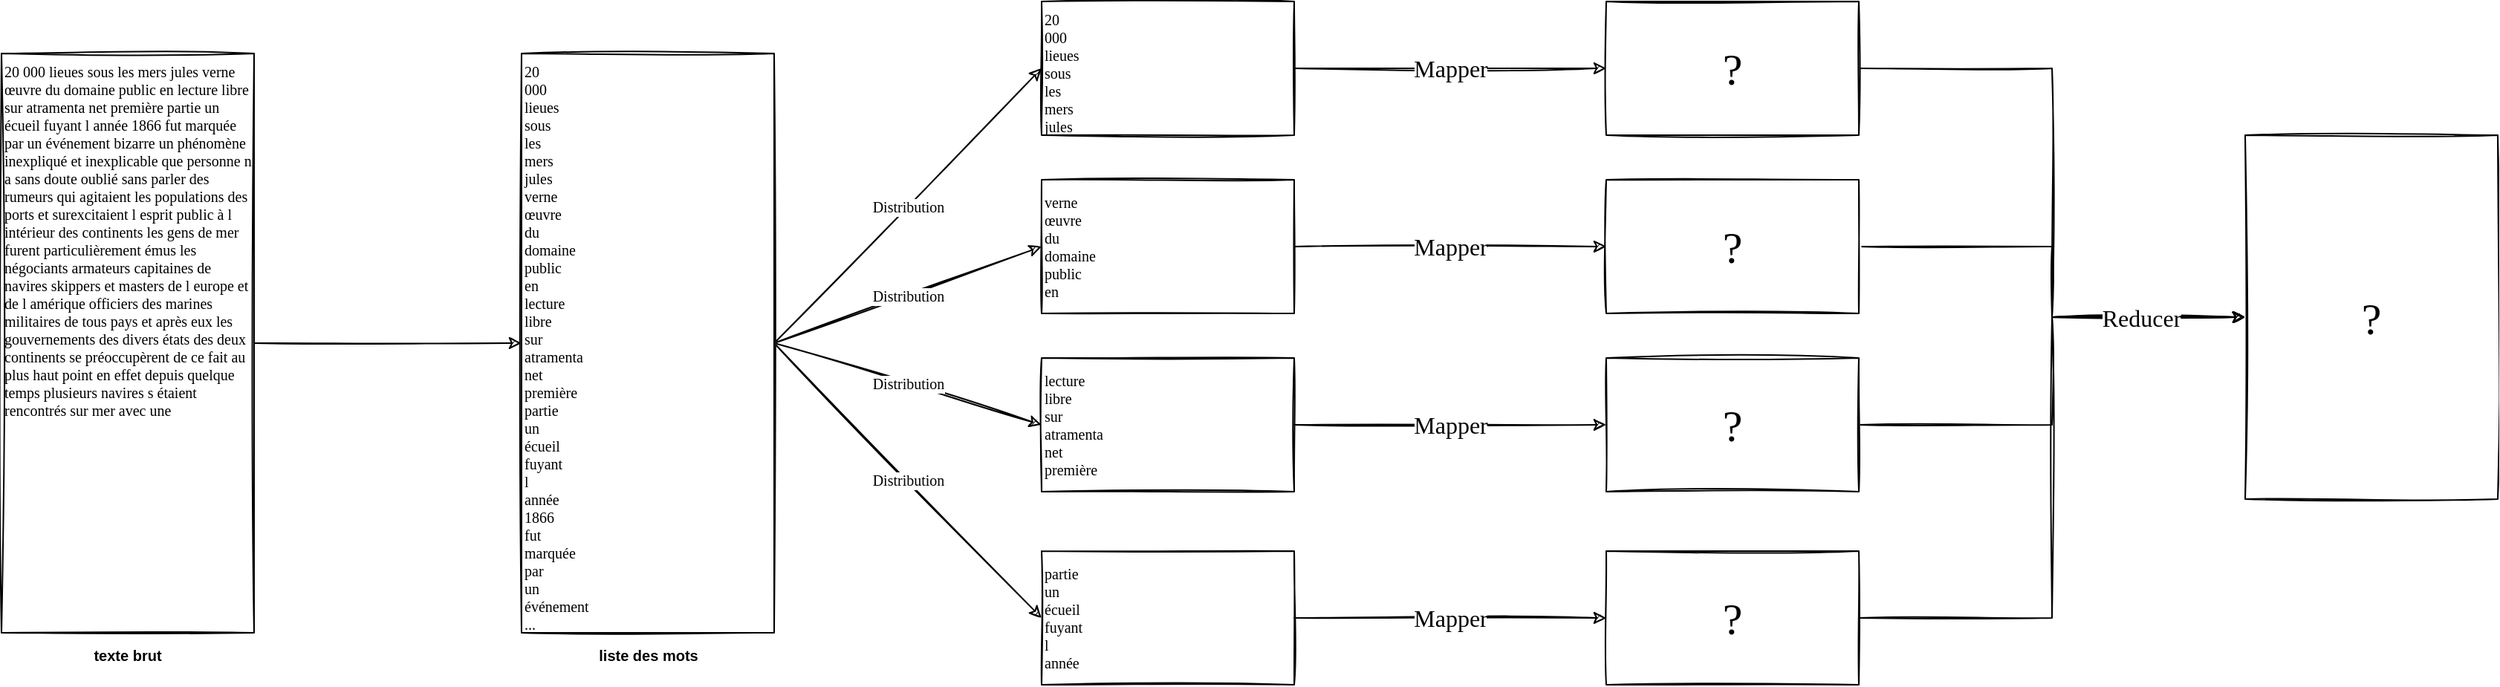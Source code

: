 <mxfile version="15.7.4" type="device" pages="4"><diagram id="IrW7UwaAxeBQvwqItPSf" name="Todo"><mxGraphModel dx="1038" dy="1725" grid="1" gridSize="10" guides="1" tooltips="1" connect="1" arrows="1" fold="1" page="1" pageScale="1" pageWidth="827" pageHeight="1169" math="0" shadow="0"><root><mxCell id="0"/><mxCell id="1" parent="0"/><mxCell id="BeBFdaJaExjkDD513K_b-2" value="20 000 lieues sous les mers jules verne œuvre du domaine public en lecture libre sur atramenta net première partie un écueil fuyant l année 1866 fut marquée par un événement bizarre un phénomène inexpliqué et inexplicable que personne n a sans doute oublié sans parler des rumeurs qui agitaient les populations des ports et surexcitaient l esprit public à l intérieur des continents les gens de mer furent particulièrement émus les négociants armateurs capitaines de navires skippers et masters de l europe et de l amérique officiers des marines militaires de tous pays et après eux les gouvernements des divers états des deux continents se préoccupèrent de ce fait au plus haut point en effet depuis quelque temps plusieurs navires s étaient rencontrés sur mer avec une&amp;nbsp;" style="rounded=0;whiteSpace=wrap;html=1;fontSize=10;align=left;verticalAlign=top;fontFamily=Lucida Console;sketch=1;" parent="1" vertex="1"><mxGeometry x="40" y="-180" width="170" height="390" as="geometry"/></mxCell><mxCell id="BeBFdaJaExjkDD513K_b-3" value="&lt;b&gt;texte brut&lt;/b&gt;" style="text;html=1;strokeColor=none;fillColor=none;align=center;verticalAlign=middle;whiteSpace=wrap;rounded=0;fontSize=10;" parent="1" vertex="1"><mxGeometry x="95" y="210" width="60" height="30" as="geometry"/></mxCell><mxCell id="BeBFdaJaExjkDD513K_b-9" value="Distribution" style="rounded=0;orthogonalLoop=1;jettySize=auto;html=1;exitX=1;exitY=0.5;exitDx=0;exitDy=0;entryX=0;entryY=0.5;entryDx=0;entryDy=0;fontFamily=Lucida Console;fontSize=10;sketch=1;" parent="1" source="BeBFdaJaExjkDD513K_b-4" target="BeBFdaJaExjkDD513K_b-7" edge="1"><mxGeometry relative="1" as="geometry"/></mxCell><mxCell id="BeBFdaJaExjkDD513K_b-14" value="Distribution" style="edgeStyle=none;rounded=0;sketch=1;orthogonalLoop=1;jettySize=auto;html=1;exitX=1;exitY=0.5;exitDx=0;exitDy=0;entryX=0;entryY=0.5;entryDx=0;entryDy=0;fontFamily=Lucida Console;fontSize=10;" parent="1" source="BeBFdaJaExjkDD513K_b-4" target="BeBFdaJaExjkDD513K_b-11" edge="1"><mxGeometry relative="1" as="geometry"/></mxCell><mxCell id="BeBFdaJaExjkDD513K_b-15" value="Distribution" style="edgeStyle=none;rounded=0;sketch=1;orthogonalLoop=1;jettySize=auto;html=1;exitX=1;exitY=0.5;exitDx=0;exitDy=0;entryX=0;entryY=0.5;entryDx=0;entryDy=0;fontFamily=Lucida Console;fontSize=10;" parent="1" source="BeBFdaJaExjkDD513K_b-4" target="BeBFdaJaExjkDD513K_b-12" edge="1"><mxGeometry relative="1" as="geometry"/></mxCell><mxCell id="BeBFdaJaExjkDD513K_b-16" value="Distribution" style="edgeStyle=none;rounded=0;sketch=1;orthogonalLoop=1;jettySize=auto;html=1;exitX=1;exitY=0.5;exitDx=0;exitDy=0;entryX=0;entryY=0.5;entryDx=0;entryDy=0;fontFamily=Lucida Console;fontSize=10;" parent="1" source="BeBFdaJaExjkDD513K_b-4" target="BeBFdaJaExjkDD513K_b-13" edge="1"><mxGeometry relative="1" as="geometry"/></mxCell><mxCell id="BeBFdaJaExjkDD513K_b-4" value="&lt;div&gt;20&lt;/div&gt;&lt;div&gt;000&lt;/div&gt;&lt;div&gt;lieues&lt;/div&gt;&lt;div&gt;sous&lt;/div&gt;&lt;div&gt;les&lt;/div&gt;&lt;div&gt;mers&lt;/div&gt;&lt;div&gt;jules&lt;/div&gt;&lt;div&gt;verne&lt;/div&gt;&lt;div&gt;œuvre&lt;/div&gt;&lt;div&gt;du&lt;/div&gt;&lt;div&gt;domaine&lt;/div&gt;&lt;div&gt;public&lt;/div&gt;&lt;div&gt;en&lt;/div&gt;&lt;div&gt;lecture&lt;/div&gt;&lt;div&gt;libre&lt;/div&gt;&lt;div&gt;sur&lt;/div&gt;&lt;div&gt;atramenta&lt;/div&gt;&lt;div&gt;net&lt;/div&gt;&lt;div&gt;première&lt;/div&gt;&lt;div&gt;partie&lt;/div&gt;&lt;div&gt;un&lt;/div&gt;&lt;div&gt;écueil&lt;/div&gt;&lt;div&gt;fuyant&lt;/div&gt;&lt;div&gt;l&lt;/div&gt;&lt;div&gt;année&lt;/div&gt;&lt;div&gt;1866&lt;/div&gt;&lt;div&gt;fut&lt;/div&gt;&lt;div&gt;marquée&lt;/div&gt;&lt;div&gt;par&lt;/div&gt;&lt;div&gt;un&lt;/div&gt;&lt;div&gt;événement&lt;/div&gt;&lt;div&gt;...&lt;/div&gt;" style="rounded=0;whiteSpace=wrap;html=1;fontSize=10;align=left;verticalAlign=top;fontFamily=Lucida Console;sketch=1;" parent="1" vertex="1"><mxGeometry x="390" y="-180" width="170" height="390" as="geometry"/></mxCell><mxCell id="BeBFdaJaExjkDD513K_b-5" value="&lt;b&gt;liste des mots&lt;/b&gt;" style="text;html=1;strokeColor=none;fillColor=none;align=center;verticalAlign=middle;whiteSpace=wrap;rounded=0;fontSize=10;" parent="1" vertex="1"><mxGeometry x="422.5" y="210" width="105" height="30" as="geometry"/></mxCell><mxCell id="BeBFdaJaExjkDD513K_b-6" value="" style="endArrow=classic;html=1;rounded=0;fontFamily=Lucida Console;fontSize=10;exitX=1;exitY=0.5;exitDx=0;exitDy=0;entryX=0;entryY=0.5;entryDx=0;entryDy=0;sketch=1;" parent="1" source="BeBFdaJaExjkDD513K_b-2" target="BeBFdaJaExjkDD513K_b-4" edge="1"><mxGeometry width="50" height="50" relative="1" as="geometry"><mxPoint x="230" y="50" as="sourcePoint"/><mxPoint x="280" as="targetPoint"/></mxGeometry></mxCell><mxCell id="BeBFdaJaExjkDD513K_b-23" value="Mapper" style="edgeStyle=none;rounded=0;sketch=1;orthogonalLoop=1;jettySize=auto;html=1;exitX=1;exitY=0.5;exitDx=0;exitDy=0;entryX=0;entryY=0.5;entryDx=0;entryDy=0;fontFamily=Lucida Console;fontSize=16;" parent="1" source="BeBFdaJaExjkDD513K_b-7" target="BeBFdaJaExjkDD513K_b-19" edge="1"><mxGeometry relative="1" as="geometry"/></mxCell><mxCell id="BeBFdaJaExjkDD513K_b-7" value="&lt;div style=&quot;font-size: 30px&quot;&gt;&lt;div style=&quot;font-size: 10px&quot;&gt;20&lt;/div&gt;&lt;div style=&quot;font-size: 10px&quot;&gt;000&lt;/div&gt;&lt;div style=&quot;font-size: 10px&quot;&gt;lieues&lt;/div&gt;&lt;div style=&quot;font-size: 10px&quot;&gt;sous&lt;/div&gt;&lt;div style=&quot;font-size: 10px&quot;&gt;les&lt;/div&gt;&lt;div style=&quot;font-size: 10px&quot;&gt;mers&lt;/div&gt;&lt;div style=&quot;font-size: 10px&quot;&gt;jules&lt;/div&gt;&lt;/div&gt;" style="rounded=0;whiteSpace=wrap;html=1;fontSize=30;align=left;verticalAlign=top;fontFamily=Lucida Console;sketch=1;" parent="1" vertex="1"><mxGeometry x="740" y="-215" width="170" height="90" as="geometry"/></mxCell><mxCell id="BeBFdaJaExjkDD513K_b-24" value="Mapper" style="edgeStyle=none;rounded=0;sketch=1;orthogonalLoop=1;jettySize=auto;html=1;exitX=1;exitY=0.5;exitDx=0;exitDy=0;entryX=0;entryY=0.5;entryDx=0;entryDy=0;fontFamily=Lucida Console;fontSize=16;" parent="1" source="BeBFdaJaExjkDD513K_b-11" target="BeBFdaJaExjkDD513K_b-20" edge="1"><mxGeometry relative="1" as="geometry"/></mxCell><mxCell id="BeBFdaJaExjkDD513K_b-11" value="&lt;div style=&quot;font-size: 30px&quot;&gt;&lt;div style=&quot;font-size: 10px;&quot;&gt;verne&lt;/div&gt;&lt;div style=&quot;font-size: 10px;&quot;&gt;œuvre&lt;/div&gt;&lt;div style=&quot;font-size: 10px;&quot;&gt;du&lt;/div&gt;&lt;div style=&quot;font-size: 10px;&quot;&gt;domaine&lt;/div&gt;&lt;div style=&quot;font-size: 10px;&quot;&gt;public&lt;/div&gt;&lt;div style=&quot;font-size: 10px;&quot;&gt;en&lt;/div&gt;&lt;/div&gt;" style="rounded=0;whiteSpace=wrap;html=1;fontSize=30;align=left;verticalAlign=middle;fontFamily=Lucida Console;sketch=1;" parent="1" vertex="1"><mxGeometry x="740" y="-95" width="170" height="90" as="geometry"/></mxCell><mxCell id="BeBFdaJaExjkDD513K_b-25" value="Mapper" style="edgeStyle=none;rounded=0;sketch=1;orthogonalLoop=1;jettySize=auto;html=1;exitX=1;exitY=0.5;exitDx=0;exitDy=0;entryX=0;entryY=0.5;entryDx=0;entryDy=0;fontFamily=Lucida Console;fontSize=16;" parent="1" source="BeBFdaJaExjkDD513K_b-12" target="BeBFdaJaExjkDD513K_b-21" edge="1"><mxGeometry relative="1" as="geometry"/></mxCell><mxCell id="BeBFdaJaExjkDD513K_b-12" value="&lt;div style=&quot;font-size: 30px&quot;&gt;&lt;div style=&quot;font-size: 10px;&quot;&gt;lecture&lt;/div&gt;&lt;div style=&quot;font-size: 10px;&quot;&gt;libre&lt;/div&gt;&lt;div style=&quot;font-size: 10px;&quot;&gt;sur&lt;/div&gt;&lt;div style=&quot;font-size: 10px;&quot;&gt;atramenta&lt;/div&gt;&lt;div style=&quot;font-size: 10px;&quot;&gt;net&lt;/div&gt;&lt;div style=&quot;font-size: 10px;&quot;&gt;première&lt;/div&gt;&lt;/div&gt;" style="rounded=0;whiteSpace=wrap;html=1;fontSize=30;align=left;verticalAlign=middle;fontFamily=Lucida Console;sketch=1;" parent="1" vertex="1"><mxGeometry x="740" y="25" width="170" height="90" as="geometry"/></mxCell><mxCell id="BeBFdaJaExjkDD513K_b-26" value="Mapper" style="edgeStyle=none;rounded=0;sketch=1;orthogonalLoop=1;jettySize=auto;html=1;exitX=1;exitY=0.5;exitDx=0;exitDy=0;entryX=0;entryY=0.5;entryDx=0;entryDy=0;fontFamily=Lucida Console;fontSize=16;" parent="1" source="BeBFdaJaExjkDD513K_b-13" target="BeBFdaJaExjkDD513K_b-22" edge="1"><mxGeometry relative="1" as="geometry"/></mxCell><mxCell id="BeBFdaJaExjkDD513K_b-13" value="&lt;div style=&quot;font-size: 30px&quot;&gt;&lt;div style=&quot;font-size: 10px;&quot;&gt;partie&lt;/div&gt;&lt;div style=&quot;font-size: 10px;&quot;&gt;un&lt;/div&gt;&lt;div style=&quot;font-size: 10px;&quot;&gt;écueil&lt;/div&gt;&lt;div style=&quot;font-size: 10px;&quot;&gt;fuyant&lt;/div&gt;&lt;div style=&quot;font-size: 10px;&quot;&gt;l&lt;/div&gt;&lt;div style=&quot;font-size: 10px;&quot;&gt;année&lt;/div&gt;&lt;/div&gt;" style="rounded=0;whiteSpace=wrap;html=1;fontSize=30;align=left;verticalAlign=middle;fontFamily=Lucida Console;sketch=1;" parent="1" vertex="1"><mxGeometry x="740" y="155" width="170" height="90" as="geometry"/></mxCell><mxCell id="BeBFdaJaExjkDD513K_b-28" style="edgeStyle=orthogonalEdgeStyle;rounded=0;sketch=1;orthogonalLoop=1;jettySize=auto;html=1;exitX=1;exitY=0.5;exitDx=0;exitDy=0;entryX=0;entryY=0.5;entryDx=0;entryDy=0;fontFamily=Lucida Console;fontSize=10;" parent="1" source="BeBFdaJaExjkDD513K_b-19" target="BeBFdaJaExjkDD513K_b-27" edge="1"><mxGeometry relative="1" as="geometry"/></mxCell><mxCell id="BeBFdaJaExjkDD513K_b-19" value="&lt;div style=&quot;font-size: 30px;&quot;&gt;?&lt;/div&gt;" style="rounded=0;whiteSpace=wrap;html=1;fontSize=30;align=center;verticalAlign=middle;fontFamily=Lucida Console;sketch=1;" parent="1" vertex="1"><mxGeometry x="1120" y="-215" width="170" height="90" as="geometry"/></mxCell><mxCell id="BeBFdaJaExjkDD513K_b-29" style="edgeStyle=orthogonalEdgeStyle;rounded=0;sketch=1;orthogonalLoop=1;jettySize=auto;html=1;exitX=1;exitY=0.5;exitDx=0;exitDy=0;fontFamily=Lucida Console;fontSize=10;entryX=0;entryY=0.5;entryDx=0;entryDy=0;" parent="1" source="BeBFdaJaExjkDD513K_b-20" target="BeBFdaJaExjkDD513K_b-27" edge="1"><mxGeometry relative="1" as="geometry"><mxPoint x="1420" y="20" as="targetPoint"/></mxGeometry></mxCell><mxCell id="BeBFdaJaExjkDD513K_b-20" value="&lt;div style=&quot;font-size: 30px;&quot;&gt;?&lt;/div&gt;" style="rounded=0;whiteSpace=wrap;html=1;fontSize=30;align=center;verticalAlign=middle;fontFamily=Lucida Console;sketch=1;" parent="1" vertex="1"><mxGeometry x="1120" y="-95" width="170" height="90" as="geometry"/></mxCell><mxCell id="BeBFdaJaExjkDD513K_b-30" style="edgeStyle=orthogonalEdgeStyle;rounded=0;sketch=1;orthogonalLoop=1;jettySize=auto;html=1;exitX=1;exitY=0.5;exitDx=0;exitDy=0;fontFamily=Lucida Console;fontSize=10;entryX=0;entryY=0.5;entryDx=0;entryDy=0;" parent="1" source="BeBFdaJaExjkDD513K_b-21" target="BeBFdaJaExjkDD513K_b-27" edge="1"><mxGeometry relative="1" as="geometry"><mxPoint x="1440" y="30" as="targetPoint"/></mxGeometry></mxCell><mxCell id="BeBFdaJaExjkDD513K_b-21" value="&lt;div style=&quot;font-size: 30px;&quot;&gt;?&lt;/div&gt;" style="rounded=0;whiteSpace=wrap;html=1;fontSize=30;align=center;verticalAlign=middle;fontFamily=Lucida Console;sketch=1;" parent="1" vertex="1"><mxGeometry x="1120" y="25" width="170" height="90" as="geometry"/></mxCell><mxCell id="BeBFdaJaExjkDD513K_b-31" value="Reducer" style="edgeStyle=orthogonalEdgeStyle;rounded=0;sketch=1;orthogonalLoop=1;jettySize=auto;html=1;exitX=1;exitY=0.5;exitDx=0;exitDy=0;entryX=0;entryY=0.5;entryDx=0;entryDy=0;fontFamily=Lucida Console;fontSize=16;" parent="1" source="BeBFdaJaExjkDD513K_b-22" target="BeBFdaJaExjkDD513K_b-27" edge="1"><mxGeometry x="0.697" relative="1" as="geometry"><mxPoint as="offset"/></mxGeometry></mxCell><mxCell id="BeBFdaJaExjkDD513K_b-22" value="&lt;div style=&quot;font-size: 30px;&quot;&gt;?&lt;/div&gt;" style="rounded=0;whiteSpace=wrap;html=1;fontSize=30;align=center;verticalAlign=middle;fontFamily=Lucida Console;sketch=1;" parent="1" vertex="1"><mxGeometry x="1120" y="155" width="170" height="90" as="geometry"/></mxCell><mxCell id="BeBFdaJaExjkDD513K_b-27" value="&lt;div style=&quot;font-size: 30px;&quot;&gt;?&lt;/div&gt;" style="rounded=0;whiteSpace=wrap;html=1;fontSize=30;align=center;verticalAlign=middle;fontFamily=Lucida Console;sketch=1;" parent="1" vertex="1"><mxGeometry x="1550" y="-125" width="170" height="245" as="geometry"/></mxCell></root></mxGraphModel></diagram><diagram name="Mapper" id="mV5PlIa1vMtLOuKvSaIK"><mxGraphModel dx="1038" dy="1725" grid="1" gridSize="10" guides="1" tooltips="1" connect="1" arrows="1" fold="1" page="1" pageScale="1" pageWidth="827" pageHeight="1169" math="0" shadow="0"><root><mxCell id="pLvBExnqxwTHou5p_dAR-0"/><mxCell id="pLvBExnqxwTHou5p_dAR-1" parent="pLvBExnqxwTHou5p_dAR-0"/><mxCell id="pLvBExnqxwTHou5p_dAR-2" value="20 000 lieues sous les mers jules verne œuvre du domaine public en lecture libre sur atramenta net première partie un écueil fuyant l année 1866 fut marquée par un événement bizarre un phénomène inexpliqué et inexplicable que personne n a sans doute oublié sans parler des rumeurs qui agitaient les populations des ports et surexcitaient l esprit public à l intérieur des continents les gens de mer furent particulièrement émus les négociants armateurs capitaines de navires skippers et masters de l europe et de l amérique officiers des marines militaires de tous pays et après eux les gouvernements des divers états des deux continents se préoccupèrent de ce fait au plus haut point en effet depuis quelque temps plusieurs navires s étaient rencontrés sur mer avec une&amp;nbsp;" style="rounded=0;whiteSpace=wrap;html=1;fontSize=10;align=left;verticalAlign=top;fontFamily=Lucida Console;sketch=1;" parent="pLvBExnqxwTHou5p_dAR-1" vertex="1"><mxGeometry x="40" y="-180" width="170" height="390" as="geometry"/></mxCell><mxCell id="pLvBExnqxwTHou5p_dAR-3" value="&lt;b&gt;texte brut&lt;/b&gt;" style="text;html=1;strokeColor=none;fillColor=none;align=center;verticalAlign=middle;whiteSpace=wrap;rounded=0;fontSize=10;" parent="pLvBExnqxwTHou5p_dAR-1" vertex="1"><mxGeometry x="95" y="210" width="60" height="30" as="geometry"/></mxCell><mxCell id="pLvBExnqxwTHou5p_dAR-4" value="Distribution" style="rounded=0;orthogonalLoop=1;jettySize=auto;html=1;exitX=1;exitY=0.5;exitDx=0;exitDy=0;entryX=0;entryY=0.5;entryDx=0;entryDy=0;fontFamily=Lucida Console;fontSize=10;sketch=1;" parent="pLvBExnqxwTHou5p_dAR-1" source="pLvBExnqxwTHou5p_dAR-8" target="pLvBExnqxwTHou5p_dAR-12" edge="1"><mxGeometry relative="1" as="geometry"/></mxCell><mxCell id="pLvBExnqxwTHou5p_dAR-5" value="Distribution" style="edgeStyle=none;rounded=0;sketch=1;orthogonalLoop=1;jettySize=auto;html=1;exitX=1;exitY=0.5;exitDx=0;exitDy=0;entryX=0;entryY=0.5;entryDx=0;entryDy=0;fontFamily=Lucida Console;fontSize=10;" parent="pLvBExnqxwTHou5p_dAR-1" source="pLvBExnqxwTHou5p_dAR-8" target="pLvBExnqxwTHou5p_dAR-14" edge="1"><mxGeometry relative="1" as="geometry"/></mxCell><mxCell id="pLvBExnqxwTHou5p_dAR-6" value="Distribution" style="edgeStyle=none;rounded=0;sketch=1;orthogonalLoop=1;jettySize=auto;html=1;exitX=1;exitY=0.5;exitDx=0;exitDy=0;entryX=0;entryY=0.5;entryDx=0;entryDy=0;fontFamily=Lucida Console;fontSize=10;" parent="pLvBExnqxwTHou5p_dAR-1" source="pLvBExnqxwTHou5p_dAR-8" target="pLvBExnqxwTHou5p_dAR-16" edge="1"><mxGeometry relative="1" as="geometry"/></mxCell><mxCell id="pLvBExnqxwTHou5p_dAR-7" value="Distribution" style="edgeStyle=none;rounded=0;sketch=1;orthogonalLoop=1;jettySize=auto;html=1;exitX=1;exitY=0.5;exitDx=0;exitDy=0;entryX=0;entryY=0.5;entryDx=0;entryDy=0;fontFamily=Lucida Console;fontSize=10;" parent="pLvBExnqxwTHou5p_dAR-1" source="pLvBExnqxwTHou5p_dAR-8" target="pLvBExnqxwTHou5p_dAR-18" edge="1"><mxGeometry relative="1" as="geometry"/></mxCell><mxCell id="pLvBExnqxwTHou5p_dAR-8" value="&lt;div&gt;20&lt;/div&gt;&lt;div&gt;000&lt;/div&gt;&lt;div&gt;lieues&lt;/div&gt;&lt;div&gt;sous&lt;/div&gt;&lt;div&gt;les&lt;/div&gt;&lt;div&gt;mers&lt;/div&gt;&lt;div&gt;jules&lt;/div&gt;&lt;div&gt;verne&lt;/div&gt;&lt;div&gt;œuvre&lt;/div&gt;&lt;div&gt;du&lt;/div&gt;&lt;div&gt;domaine&lt;/div&gt;&lt;div&gt;public&lt;/div&gt;&lt;div&gt;en&lt;/div&gt;&lt;div&gt;lecture&lt;/div&gt;&lt;div&gt;libre&lt;/div&gt;&lt;div&gt;sur&lt;/div&gt;&lt;div&gt;atramenta&lt;/div&gt;&lt;div&gt;net&lt;/div&gt;&lt;div&gt;première&lt;/div&gt;&lt;div&gt;partie&lt;/div&gt;&lt;div&gt;un&lt;/div&gt;&lt;div&gt;écueil&lt;/div&gt;&lt;div&gt;fuyant&lt;/div&gt;&lt;div&gt;l&lt;/div&gt;&lt;div&gt;année&lt;/div&gt;&lt;div&gt;1866&lt;/div&gt;&lt;div&gt;fut&lt;/div&gt;&lt;div&gt;marquée&lt;/div&gt;&lt;div&gt;par&lt;/div&gt;&lt;div&gt;un&lt;/div&gt;&lt;div&gt;événement&lt;/div&gt;&lt;div&gt;...&lt;/div&gt;" style="rounded=0;whiteSpace=wrap;html=1;fontSize=10;align=left;verticalAlign=top;fontFamily=Lucida Console;sketch=1;" parent="pLvBExnqxwTHou5p_dAR-1" vertex="1"><mxGeometry x="390" y="-180" width="170" height="390" as="geometry"/></mxCell><mxCell id="pLvBExnqxwTHou5p_dAR-9" value="&lt;b&gt;liste des mots&lt;/b&gt;" style="text;html=1;strokeColor=none;fillColor=none;align=center;verticalAlign=middle;whiteSpace=wrap;rounded=0;fontSize=10;" parent="pLvBExnqxwTHou5p_dAR-1" vertex="1"><mxGeometry x="422.5" y="210" width="105" height="30" as="geometry"/></mxCell><mxCell id="pLvBExnqxwTHou5p_dAR-10" value="" style="endArrow=classic;html=1;rounded=0;fontFamily=Lucida Console;fontSize=10;exitX=1;exitY=0.5;exitDx=0;exitDy=0;entryX=0;entryY=0.5;entryDx=0;entryDy=0;sketch=1;" parent="pLvBExnqxwTHou5p_dAR-1" source="pLvBExnqxwTHou5p_dAR-2" target="pLvBExnqxwTHou5p_dAR-8" edge="1"><mxGeometry width="50" height="50" relative="1" as="geometry"><mxPoint x="230" y="50" as="sourcePoint"/><mxPoint x="280" as="targetPoint"/></mxGeometry></mxCell><mxCell id="pLvBExnqxwTHou5p_dAR-11" value="Mapper" style="edgeStyle=none;rounded=0;sketch=1;orthogonalLoop=1;jettySize=auto;html=1;exitX=1;exitY=0.5;exitDx=0;exitDy=0;entryX=0;entryY=0.5;entryDx=0;entryDy=0;fontFamily=Lucida Console;fontSize=16;" parent="pLvBExnqxwTHou5p_dAR-1" source="pLvBExnqxwTHou5p_dAR-12" target="pLvBExnqxwTHou5p_dAR-20" edge="1"><mxGeometry relative="1" as="geometry"/></mxCell><mxCell id="pLvBExnqxwTHou5p_dAR-12" value="&lt;div style=&quot;font-size: 30px&quot;&gt;&lt;div style=&quot;font-size: 10px&quot;&gt;20&lt;/div&gt;&lt;div style=&quot;font-size: 10px&quot;&gt;000&lt;/div&gt;&lt;div style=&quot;font-size: 10px&quot;&gt;lieues&lt;/div&gt;&lt;div style=&quot;font-size: 10px&quot;&gt;sous&lt;/div&gt;&lt;div style=&quot;font-size: 10px&quot;&gt;les&lt;/div&gt;&lt;div style=&quot;font-size: 10px&quot;&gt;mers&lt;/div&gt;&lt;div style=&quot;font-size: 10px&quot;&gt;jules&lt;/div&gt;&lt;/div&gt;" style="rounded=0;whiteSpace=wrap;html=1;fontSize=30;align=left;verticalAlign=top;fontFamily=Lucida Console;sketch=1;" parent="pLvBExnqxwTHou5p_dAR-1" vertex="1"><mxGeometry x="740" y="-215" width="170" height="90" as="geometry"/></mxCell><mxCell id="pLvBExnqxwTHou5p_dAR-13" value="Mapper" style="edgeStyle=none;rounded=0;sketch=1;orthogonalLoop=1;jettySize=auto;html=1;exitX=1;exitY=0.5;exitDx=0;exitDy=0;entryX=0;entryY=0.5;entryDx=0;entryDy=0;fontFamily=Lucida Console;fontSize=16;" parent="pLvBExnqxwTHou5p_dAR-1" source="pLvBExnqxwTHou5p_dAR-14" target="pLvBExnqxwTHou5p_dAR-22" edge="1"><mxGeometry relative="1" as="geometry"/></mxCell><mxCell id="pLvBExnqxwTHou5p_dAR-14" value="&lt;div style=&quot;font-size: 30px&quot;&gt;&lt;div style=&quot;font-size: 10px;&quot;&gt;verne&lt;/div&gt;&lt;div style=&quot;font-size: 10px;&quot;&gt;œuvre&lt;/div&gt;&lt;div style=&quot;font-size: 10px;&quot;&gt;du&lt;/div&gt;&lt;div style=&quot;font-size: 10px;&quot;&gt;domaine&lt;/div&gt;&lt;div style=&quot;font-size: 10px;&quot;&gt;public&lt;/div&gt;&lt;div style=&quot;font-size: 10px;&quot;&gt;en&lt;/div&gt;&lt;/div&gt;" style="rounded=0;whiteSpace=wrap;html=1;fontSize=30;align=left;verticalAlign=middle;fontFamily=Lucida Console;sketch=1;" parent="pLvBExnqxwTHou5p_dAR-1" vertex="1"><mxGeometry x="740" y="-95" width="170" height="90" as="geometry"/></mxCell><mxCell id="pLvBExnqxwTHou5p_dAR-15" value="Mapper" style="edgeStyle=none;rounded=0;sketch=1;orthogonalLoop=1;jettySize=auto;html=1;exitX=1;exitY=0.5;exitDx=0;exitDy=0;entryX=0;entryY=0.5;entryDx=0;entryDy=0;fontFamily=Lucida Console;fontSize=16;" parent="pLvBExnqxwTHou5p_dAR-1" source="pLvBExnqxwTHou5p_dAR-16" target="pLvBExnqxwTHou5p_dAR-24" edge="1"><mxGeometry relative="1" as="geometry"/></mxCell><mxCell id="pLvBExnqxwTHou5p_dAR-16" value="&lt;div style=&quot;font-size: 30px&quot;&gt;&lt;div style=&quot;font-size: 10px;&quot;&gt;lecture&lt;/div&gt;&lt;div style=&quot;font-size: 10px;&quot;&gt;libre&lt;/div&gt;&lt;div style=&quot;font-size: 10px;&quot;&gt;sur&lt;/div&gt;&lt;div style=&quot;font-size: 10px;&quot;&gt;atramenta&lt;/div&gt;&lt;div style=&quot;font-size: 10px;&quot;&gt;net&lt;/div&gt;&lt;div style=&quot;font-size: 10px;&quot;&gt;première&lt;/div&gt;&lt;/div&gt;" style="rounded=0;whiteSpace=wrap;html=1;fontSize=30;align=left;verticalAlign=middle;fontFamily=Lucida Console;sketch=1;" parent="pLvBExnqxwTHou5p_dAR-1" vertex="1"><mxGeometry x="740" y="25" width="170" height="90" as="geometry"/></mxCell><mxCell id="pLvBExnqxwTHou5p_dAR-17" value="Mapper" style="edgeStyle=none;rounded=0;sketch=1;orthogonalLoop=1;jettySize=auto;html=1;exitX=1;exitY=0.5;exitDx=0;exitDy=0;entryX=0;entryY=0.5;entryDx=0;entryDy=0;fontFamily=Lucida Console;fontSize=16;" parent="pLvBExnqxwTHou5p_dAR-1" source="pLvBExnqxwTHou5p_dAR-18" target="pLvBExnqxwTHou5p_dAR-26" edge="1"><mxGeometry relative="1" as="geometry"/></mxCell><mxCell id="pLvBExnqxwTHou5p_dAR-18" value="&lt;div style=&quot;font-size: 30px&quot;&gt;&lt;div style=&quot;font-size: 10px;&quot;&gt;partie&lt;/div&gt;&lt;div style=&quot;font-size: 10px;&quot;&gt;un&lt;/div&gt;&lt;div style=&quot;font-size: 10px;&quot;&gt;écueil&lt;/div&gt;&lt;div style=&quot;font-size: 10px;&quot;&gt;fuyant&lt;/div&gt;&lt;div style=&quot;font-size: 10px;&quot;&gt;l&lt;/div&gt;&lt;div style=&quot;font-size: 10px;&quot;&gt;année&lt;/div&gt;&lt;/div&gt;" style="rounded=0;whiteSpace=wrap;html=1;fontSize=30;align=left;verticalAlign=middle;fontFamily=Lucida Console;sketch=1;" parent="pLvBExnqxwTHou5p_dAR-1" vertex="1"><mxGeometry x="740" y="155" width="170" height="90" as="geometry"/></mxCell><mxCell id="pLvBExnqxwTHou5p_dAR-19" style="edgeStyle=orthogonalEdgeStyle;rounded=0;sketch=1;orthogonalLoop=1;jettySize=auto;html=1;exitX=1;exitY=0.5;exitDx=0;exitDy=0;entryX=0;entryY=0.5;entryDx=0;entryDy=0;fontFamily=Lucida Console;fontSize=10;" parent="pLvBExnqxwTHou5p_dAR-1" source="pLvBExnqxwTHou5p_dAR-20" target="pLvBExnqxwTHou5p_dAR-27" edge="1"><mxGeometry relative="1" as="geometry"/></mxCell><mxCell id="pLvBExnqxwTHou5p_dAR-20" value="&lt;div style=&quot;font-size: 10px&quot;&gt;(20, 1)&lt;/div&gt;&lt;div style=&quot;font-size: 10px&quot;&gt;(000, 1)&lt;/div&gt;&lt;div style=&quot;font-size: 10px&quot;&gt;(lieues, 1)&lt;/div&gt;&lt;div style=&quot;font-size: 10px&quot;&gt;(les, 1)&lt;/div&gt;&lt;div style=&quot;font-size: 10px&quot;&gt;(mers, 1)&lt;/div&gt;&lt;div style=&quot;font-size: 10px&quot;&gt;(jules, 1)&lt;/div&gt;" style="rounded=0;whiteSpace=wrap;html=1;fontSize=10;align=left;verticalAlign=middle;fontFamily=Lucida Console;sketch=1;" parent="pLvBExnqxwTHou5p_dAR-1" vertex="1"><mxGeometry x="1120" y="-215" width="170" height="90" as="geometry"/></mxCell><mxCell id="pLvBExnqxwTHou5p_dAR-21" style="edgeStyle=orthogonalEdgeStyle;rounded=0;sketch=1;orthogonalLoop=1;jettySize=auto;html=1;exitX=1;exitY=0.5;exitDx=0;exitDy=0;fontFamily=Lucida Console;fontSize=10;entryX=0;entryY=0.5;entryDx=0;entryDy=0;" parent="pLvBExnqxwTHou5p_dAR-1" source="pLvBExnqxwTHou5p_dAR-22" target="pLvBExnqxwTHou5p_dAR-27" edge="1"><mxGeometry relative="1" as="geometry"><mxPoint x="1420" y="20" as="targetPoint"/></mxGeometry></mxCell><mxCell id="pLvBExnqxwTHou5p_dAR-22" value="&lt;div style=&quot;font-size: 10px;&quot;&gt;...&lt;/div&gt;" style="rounded=0;whiteSpace=wrap;html=1;fontSize=10;align=center;verticalAlign=middle;fontFamily=Lucida Console;sketch=1;" parent="pLvBExnqxwTHou5p_dAR-1" vertex="1"><mxGeometry x="1120" y="-95" width="170" height="90" as="geometry"/></mxCell><mxCell id="pLvBExnqxwTHou5p_dAR-23" style="edgeStyle=orthogonalEdgeStyle;rounded=0;sketch=1;orthogonalLoop=1;jettySize=auto;html=1;exitX=1;exitY=0.5;exitDx=0;exitDy=0;fontFamily=Lucida Console;fontSize=10;entryX=0;entryY=0.5;entryDx=0;entryDy=0;" parent="pLvBExnqxwTHou5p_dAR-1" source="pLvBExnqxwTHou5p_dAR-24" target="pLvBExnqxwTHou5p_dAR-27" edge="1"><mxGeometry relative="1" as="geometry"><mxPoint x="1440" y="30" as="targetPoint"/></mxGeometry></mxCell><mxCell id="pLvBExnqxwTHou5p_dAR-24" value="&lt;div style=&quot;font-size: 10px;&quot;&gt;...&lt;/div&gt;" style="rounded=0;whiteSpace=wrap;html=1;fontSize=10;align=center;verticalAlign=middle;fontFamily=Lucida Console;sketch=1;" parent="pLvBExnqxwTHou5p_dAR-1" vertex="1"><mxGeometry x="1120" y="25" width="170" height="90" as="geometry"/></mxCell><mxCell id="pLvBExnqxwTHou5p_dAR-25" value="Reducer" style="edgeStyle=orthogonalEdgeStyle;rounded=0;sketch=1;orthogonalLoop=1;jettySize=auto;html=1;exitX=1;exitY=0.5;exitDx=0;exitDy=0;entryX=0;entryY=0.5;entryDx=0;entryDy=0;fontFamily=Lucida Console;fontSize=16;" parent="pLvBExnqxwTHou5p_dAR-1" source="pLvBExnqxwTHou5p_dAR-26" target="pLvBExnqxwTHou5p_dAR-27" edge="1"><mxGeometry x="0.697" relative="1" as="geometry"><mxPoint as="offset"/></mxGeometry></mxCell><mxCell id="pLvBExnqxwTHou5p_dAR-26" value="&lt;div style=&quot;font-size: 10px;&quot;&gt;...&lt;/div&gt;" style="rounded=0;whiteSpace=wrap;html=1;fontSize=10;align=center;verticalAlign=middle;fontFamily=Lucida Console;sketch=1;" parent="pLvBExnqxwTHou5p_dAR-1" vertex="1"><mxGeometry x="1120" y="155" width="170" height="90" as="geometry"/></mxCell><mxCell id="pLvBExnqxwTHou5p_dAR-27" value="&lt;div style=&quot;font-size: 30px;&quot;&gt;?&lt;/div&gt;" style="rounded=0;whiteSpace=wrap;html=1;fontSize=30;align=center;verticalAlign=middle;fontFamily=Lucida Console;sketch=1;" parent="pLvBExnqxwTHou5p_dAR-1" vertex="1"><mxGeometry x="1550" y="-125" width="170" height="245" as="geometry"/></mxCell><mxCell id="xKQY50cB3V0WKJcvQLrp-0" value="tuple de (mot, 1)" style="text;html=1;strokeColor=none;fillColor=none;align=center;verticalAlign=middle;whiteSpace=wrap;rounded=0;sketch=1;fontFamily=Lucida Console;fontSize=10;" parent="pLvBExnqxwTHou5p_dAR-1" vertex="1"><mxGeometry x="960" y="-155" width="110" height="30" as="geometry"/></mxCell></root></mxGraphModel></diagram><diagram name="Reducer" id="Vm8DvhyKaZifT4YIvwXz"><mxGraphModel dx="1038" dy="1725" grid="1" gridSize="10" guides="1" tooltips="1" connect="1" arrows="1" fold="1" page="1" pageScale="1" pageWidth="827" pageHeight="1169" math="0" shadow="0"><root><mxCell id="GqoeFM7opPQMmaj-0cLf-0"/><mxCell id="GqoeFM7opPQMmaj-0cLf-1" parent="GqoeFM7opPQMmaj-0cLf-0"/><mxCell id="GqoeFM7opPQMmaj-0cLf-2" value="20 000 lieues sous les mers jules verne œuvre du domaine public en lecture libre sur atramenta net première partie un écueil fuyant l année 1866 fut marquée par un événement bizarre un phénomène inexpliqué et inexplicable que personne n a sans doute oublié sans parler des rumeurs qui agitaient les populations des ports et surexcitaient l esprit public à l intérieur des continents les gens de mer furent particulièrement émus les négociants armateurs capitaines de navires skippers et masters de l europe et de l amérique officiers des marines militaires de tous pays et après eux les gouvernements des divers états des deux continents se préoccupèrent de ce fait au plus haut point en effet depuis quelque temps plusieurs navires s étaient rencontrés sur mer avec une&amp;nbsp;" style="rounded=0;whiteSpace=wrap;html=1;fontSize=10;align=left;verticalAlign=top;fontFamily=Lucida Console;sketch=1;" parent="GqoeFM7opPQMmaj-0cLf-1" vertex="1"><mxGeometry x="40" y="-180" width="170" height="390" as="geometry"/></mxCell><mxCell id="GqoeFM7opPQMmaj-0cLf-3" value="&lt;b&gt;texte brut&lt;/b&gt;" style="text;html=1;strokeColor=none;fillColor=none;align=center;verticalAlign=middle;whiteSpace=wrap;rounded=0;fontSize=10;" parent="GqoeFM7opPQMmaj-0cLf-1" vertex="1"><mxGeometry x="95" y="210" width="60" height="30" as="geometry"/></mxCell><mxCell id="GqoeFM7opPQMmaj-0cLf-4" value="Distribution" style="rounded=0;orthogonalLoop=1;jettySize=auto;html=1;exitX=1;exitY=0.5;exitDx=0;exitDy=0;entryX=0;entryY=0.5;entryDx=0;entryDy=0;fontFamily=Lucida Console;fontSize=10;sketch=1;" parent="GqoeFM7opPQMmaj-0cLf-1" source="GqoeFM7opPQMmaj-0cLf-8" target="GqoeFM7opPQMmaj-0cLf-12" edge="1"><mxGeometry relative="1" as="geometry"/></mxCell><mxCell id="GqoeFM7opPQMmaj-0cLf-5" value="Distribution" style="edgeStyle=none;rounded=0;sketch=1;orthogonalLoop=1;jettySize=auto;html=1;exitX=1;exitY=0.5;exitDx=0;exitDy=0;entryX=0;entryY=0.5;entryDx=0;entryDy=0;fontFamily=Lucida Console;fontSize=10;" parent="GqoeFM7opPQMmaj-0cLf-1" source="GqoeFM7opPQMmaj-0cLf-8" target="GqoeFM7opPQMmaj-0cLf-14" edge="1"><mxGeometry relative="1" as="geometry"/></mxCell><mxCell id="GqoeFM7opPQMmaj-0cLf-6" value="Distribution" style="edgeStyle=none;rounded=0;sketch=1;orthogonalLoop=1;jettySize=auto;html=1;exitX=1;exitY=0.5;exitDx=0;exitDy=0;entryX=0;entryY=0.5;entryDx=0;entryDy=0;fontFamily=Lucida Console;fontSize=10;" parent="GqoeFM7opPQMmaj-0cLf-1" source="GqoeFM7opPQMmaj-0cLf-8" target="GqoeFM7opPQMmaj-0cLf-16" edge="1"><mxGeometry relative="1" as="geometry"/></mxCell><mxCell id="GqoeFM7opPQMmaj-0cLf-7" value="Distribution" style="edgeStyle=none;rounded=0;sketch=1;orthogonalLoop=1;jettySize=auto;html=1;exitX=1;exitY=0.5;exitDx=0;exitDy=0;entryX=0;entryY=0.5;entryDx=0;entryDy=0;fontFamily=Lucida Console;fontSize=10;" parent="GqoeFM7opPQMmaj-0cLf-1" source="GqoeFM7opPQMmaj-0cLf-8" target="GqoeFM7opPQMmaj-0cLf-18" edge="1"><mxGeometry relative="1" as="geometry"/></mxCell><mxCell id="GqoeFM7opPQMmaj-0cLf-8" value="&lt;div&gt;20&lt;/div&gt;&lt;div&gt;000&lt;/div&gt;&lt;div&gt;lieues&lt;/div&gt;&lt;div&gt;sous&lt;/div&gt;&lt;div&gt;les&lt;/div&gt;&lt;div&gt;mers&lt;/div&gt;&lt;div&gt;jules&lt;/div&gt;&lt;div&gt;verne&lt;/div&gt;&lt;div&gt;œuvre&lt;/div&gt;&lt;div&gt;du&lt;/div&gt;&lt;div&gt;domaine&lt;/div&gt;&lt;div&gt;public&lt;/div&gt;&lt;div&gt;en&lt;/div&gt;&lt;div&gt;lecture&lt;/div&gt;&lt;div&gt;libre&lt;/div&gt;&lt;div&gt;sur&lt;/div&gt;&lt;div&gt;atramenta&lt;/div&gt;&lt;div&gt;net&lt;/div&gt;&lt;div&gt;première&lt;/div&gt;&lt;div&gt;partie&lt;/div&gt;&lt;div&gt;un&lt;/div&gt;&lt;div&gt;écueil&lt;/div&gt;&lt;div&gt;fuyant&lt;/div&gt;&lt;div&gt;l&lt;/div&gt;&lt;div&gt;année&lt;/div&gt;&lt;div&gt;1866&lt;/div&gt;&lt;div&gt;fut&lt;/div&gt;&lt;div&gt;marquée&lt;/div&gt;&lt;div&gt;par&lt;/div&gt;&lt;div&gt;un&lt;/div&gt;&lt;div&gt;événement&lt;/div&gt;&lt;div&gt;...&lt;/div&gt;" style="rounded=0;whiteSpace=wrap;html=1;fontSize=10;align=left;verticalAlign=top;fontFamily=Lucida Console;sketch=1;" parent="GqoeFM7opPQMmaj-0cLf-1" vertex="1"><mxGeometry x="390" y="-180" width="170" height="390" as="geometry"/></mxCell><mxCell id="GqoeFM7opPQMmaj-0cLf-9" value="&lt;b&gt;liste des mots&lt;/b&gt;" style="text;html=1;strokeColor=none;fillColor=none;align=center;verticalAlign=middle;whiteSpace=wrap;rounded=0;fontSize=10;" parent="GqoeFM7opPQMmaj-0cLf-1" vertex="1"><mxGeometry x="422.5" y="210" width="105" height="30" as="geometry"/></mxCell><mxCell id="GqoeFM7opPQMmaj-0cLf-10" value="" style="endArrow=classic;html=1;rounded=0;fontFamily=Lucida Console;fontSize=10;exitX=1;exitY=0.5;exitDx=0;exitDy=0;entryX=0;entryY=0.5;entryDx=0;entryDy=0;sketch=1;" parent="GqoeFM7opPQMmaj-0cLf-1" source="GqoeFM7opPQMmaj-0cLf-2" target="GqoeFM7opPQMmaj-0cLf-8" edge="1"><mxGeometry width="50" height="50" relative="1" as="geometry"><mxPoint x="230" y="50" as="sourcePoint"/><mxPoint x="280" as="targetPoint"/></mxGeometry></mxCell><mxCell id="GqoeFM7opPQMmaj-0cLf-11" value="Mapper" style="edgeStyle=none;rounded=0;sketch=1;orthogonalLoop=1;jettySize=auto;html=1;exitX=1;exitY=0.5;exitDx=0;exitDy=0;entryX=0;entryY=0.5;entryDx=0;entryDy=0;fontFamily=Lucida Console;fontSize=16;" parent="GqoeFM7opPQMmaj-0cLf-1" source="GqoeFM7opPQMmaj-0cLf-12" target="GqoeFM7opPQMmaj-0cLf-20" edge="1"><mxGeometry relative="1" as="geometry"/></mxCell><mxCell id="GqoeFM7opPQMmaj-0cLf-12" value="&lt;div style=&quot;font-size: 30px&quot;&gt;&lt;div style=&quot;font-size: 10px&quot;&gt;20&lt;/div&gt;&lt;div style=&quot;font-size: 10px&quot;&gt;000&lt;/div&gt;&lt;div style=&quot;font-size: 10px&quot;&gt;lieues&lt;/div&gt;&lt;div style=&quot;font-size: 10px&quot;&gt;sous&lt;/div&gt;&lt;div style=&quot;font-size: 10px&quot;&gt;les&lt;/div&gt;&lt;div style=&quot;font-size: 10px&quot;&gt;mers&lt;/div&gt;&lt;div style=&quot;font-size: 10px&quot;&gt;jules&lt;/div&gt;&lt;/div&gt;" style="rounded=0;whiteSpace=wrap;html=1;fontSize=30;align=left;verticalAlign=top;fontFamily=Lucida Console;sketch=1;" parent="GqoeFM7opPQMmaj-0cLf-1" vertex="1"><mxGeometry x="740" y="-215" width="170" height="90" as="geometry"/></mxCell><mxCell id="GqoeFM7opPQMmaj-0cLf-13" value="Mapper" style="edgeStyle=none;rounded=0;sketch=1;orthogonalLoop=1;jettySize=auto;html=1;exitX=1;exitY=0.5;exitDx=0;exitDy=0;entryX=0;entryY=0.5;entryDx=0;entryDy=0;fontFamily=Lucida Console;fontSize=16;" parent="GqoeFM7opPQMmaj-0cLf-1" source="GqoeFM7opPQMmaj-0cLf-14" target="GqoeFM7opPQMmaj-0cLf-22" edge="1"><mxGeometry relative="1" as="geometry"/></mxCell><mxCell id="GqoeFM7opPQMmaj-0cLf-14" value="&lt;div style=&quot;font-size: 30px&quot;&gt;&lt;div style=&quot;font-size: 10px;&quot;&gt;verne&lt;/div&gt;&lt;div style=&quot;font-size: 10px;&quot;&gt;œuvre&lt;/div&gt;&lt;div style=&quot;font-size: 10px;&quot;&gt;du&lt;/div&gt;&lt;div style=&quot;font-size: 10px;&quot;&gt;domaine&lt;/div&gt;&lt;div style=&quot;font-size: 10px;&quot;&gt;public&lt;/div&gt;&lt;div style=&quot;font-size: 10px;&quot;&gt;en&lt;/div&gt;&lt;/div&gt;" style="rounded=0;whiteSpace=wrap;html=1;fontSize=30;align=left;verticalAlign=middle;fontFamily=Lucida Console;sketch=1;" parent="GqoeFM7opPQMmaj-0cLf-1" vertex="1"><mxGeometry x="740" y="-95" width="170" height="90" as="geometry"/></mxCell><mxCell id="GqoeFM7opPQMmaj-0cLf-15" value="Mapper" style="edgeStyle=none;rounded=0;sketch=1;orthogonalLoop=1;jettySize=auto;html=1;exitX=1;exitY=0.5;exitDx=0;exitDy=0;entryX=0;entryY=0.5;entryDx=0;entryDy=0;fontFamily=Lucida Console;fontSize=16;" parent="GqoeFM7opPQMmaj-0cLf-1" source="GqoeFM7opPQMmaj-0cLf-16" target="GqoeFM7opPQMmaj-0cLf-24" edge="1"><mxGeometry relative="1" as="geometry"/></mxCell><mxCell id="GqoeFM7opPQMmaj-0cLf-16" value="&lt;div style=&quot;font-size: 30px&quot;&gt;&lt;div style=&quot;font-size: 10px;&quot;&gt;lecture&lt;/div&gt;&lt;div style=&quot;font-size: 10px;&quot;&gt;libre&lt;/div&gt;&lt;div style=&quot;font-size: 10px;&quot;&gt;sur&lt;/div&gt;&lt;div style=&quot;font-size: 10px;&quot;&gt;atramenta&lt;/div&gt;&lt;div style=&quot;font-size: 10px;&quot;&gt;net&lt;/div&gt;&lt;div style=&quot;font-size: 10px;&quot;&gt;première&lt;/div&gt;&lt;/div&gt;" style="rounded=0;whiteSpace=wrap;html=1;fontSize=30;align=left;verticalAlign=middle;fontFamily=Lucida Console;sketch=1;" parent="GqoeFM7opPQMmaj-0cLf-1" vertex="1"><mxGeometry x="740" y="25" width="170" height="90" as="geometry"/></mxCell><mxCell id="GqoeFM7opPQMmaj-0cLf-17" value="Mapper" style="edgeStyle=none;rounded=0;sketch=1;orthogonalLoop=1;jettySize=auto;html=1;exitX=1;exitY=0.5;exitDx=0;exitDy=0;entryX=0;entryY=0.5;entryDx=0;entryDy=0;fontFamily=Lucida Console;fontSize=16;" parent="GqoeFM7opPQMmaj-0cLf-1" source="GqoeFM7opPQMmaj-0cLf-18" target="GqoeFM7opPQMmaj-0cLf-26" edge="1"><mxGeometry relative="1" as="geometry"/></mxCell><mxCell id="GqoeFM7opPQMmaj-0cLf-18" value="&lt;div style=&quot;font-size: 30px&quot;&gt;&lt;div style=&quot;font-size: 10px;&quot;&gt;partie&lt;/div&gt;&lt;div style=&quot;font-size: 10px;&quot;&gt;un&lt;/div&gt;&lt;div style=&quot;font-size: 10px;&quot;&gt;écueil&lt;/div&gt;&lt;div style=&quot;font-size: 10px;&quot;&gt;fuyant&lt;/div&gt;&lt;div style=&quot;font-size: 10px;&quot;&gt;l&lt;/div&gt;&lt;div style=&quot;font-size: 10px;&quot;&gt;année&lt;/div&gt;&lt;/div&gt;" style="rounded=0;whiteSpace=wrap;html=1;fontSize=30;align=left;verticalAlign=middle;fontFamily=Lucida Console;sketch=1;" parent="GqoeFM7opPQMmaj-0cLf-1" vertex="1"><mxGeometry x="740" y="155" width="170" height="90" as="geometry"/></mxCell><mxCell id="GqoeFM7opPQMmaj-0cLf-19" style="edgeStyle=orthogonalEdgeStyle;rounded=0;sketch=1;orthogonalLoop=1;jettySize=auto;html=1;exitX=1;exitY=0.5;exitDx=0;exitDy=0;entryX=0;entryY=0.5;entryDx=0;entryDy=0;fontFamily=Lucida Console;fontSize=10;" parent="GqoeFM7opPQMmaj-0cLf-1" source="GqoeFM7opPQMmaj-0cLf-20" target="GqoeFM7opPQMmaj-0cLf-27" edge="1"><mxGeometry relative="1" as="geometry"/></mxCell><mxCell id="GqoeFM7opPQMmaj-0cLf-20" value="&lt;div style=&quot;font-size: 10px&quot;&gt;(20, 1)&lt;/div&gt;&lt;div style=&quot;font-size: 10px&quot;&gt;(000, 1)&lt;/div&gt;&lt;div style=&quot;font-size: 10px&quot;&gt;(lieues, 1)&lt;/div&gt;&lt;div style=&quot;font-size: 10px&quot;&gt;(les, 1)&lt;/div&gt;&lt;div style=&quot;font-size: 10px&quot;&gt;(mers, 1)&lt;/div&gt;&lt;div style=&quot;font-size: 10px&quot;&gt;(jules, 1)&lt;/div&gt;" style="rounded=0;whiteSpace=wrap;html=1;fontSize=10;align=left;verticalAlign=middle;fontFamily=Lucida Console;sketch=1;" parent="GqoeFM7opPQMmaj-0cLf-1" vertex="1"><mxGeometry x="1120" y="-215" width="170" height="90" as="geometry"/></mxCell><mxCell id="GqoeFM7opPQMmaj-0cLf-21" style="edgeStyle=orthogonalEdgeStyle;rounded=0;sketch=1;orthogonalLoop=1;jettySize=auto;html=1;exitX=1;exitY=0.5;exitDx=0;exitDy=0;fontFamily=Lucida Console;fontSize=10;entryX=0;entryY=0.5;entryDx=0;entryDy=0;" parent="GqoeFM7opPQMmaj-0cLf-1" source="GqoeFM7opPQMmaj-0cLf-22" target="GqoeFM7opPQMmaj-0cLf-27" edge="1"><mxGeometry relative="1" as="geometry"><mxPoint x="1420" y="20" as="targetPoint"/></mxGeometry></mxCell><mxCell id="GqoeFM7opPQMmaj-0cLf-22" value="&lt;div style=&quot;font-size: 10px;&quot;&gt;...&lt;/div&gt;" style="rounded=0;whiteSpace=wrap;html=1;fontSize=10;align=center;verticalAlign=middle;fontFamily=Lucida Console;sketch=1;" parent="GqoeFM7opPQMmaj-0cLf-1" vertex="1"><mxGeometry x="1120" y="-95" width="170" height="90" as="geometry"/></mxCell><mxCell id="GqoeFM7opPQMmaj-0cLf-23" style="edgeStyle=orthogonalEdgeStyle;rounded=0;sketch=1;orthogonalLoop=1;jettySize=auto;html=1;exitX=1;exitY=0.5;exitDx=0;exitDy=0;fontFamily=Lucida Console;fontSize=10;entryX=0;entryY=0.5;entryDx=0;entryDy=0;" parent="GqoeFM7opPQMmaj-0cLf-1" source="GqoeFM7opPQMmaj-0cLf-24" target="GqoeFM7opPQMmaj-0cLf-27" edge="1"><mxGeometry relative="1" as="geometry"><mxPoint x="1440" y="30" as="targetPoint"/></mxGeometry></mxCell><mxCell id="GqoeFM7opPQMmaj-0cLf-24" value="&lt;div style=&quot;font-size: 10px;&quot;&gt;...&lt;/div&gt;" style="rounded=0;whiteSpace=wrap;html=1;fontSize=10;align=center;verticalAlign=middle;fontFamily=Lucida Console;sketch=1;" parent="GqoeFM7opPQMmaj-0cLf-1" vertex="1"><mxGeometry x="1120" y="25" width="170" height="90" as="geometry"/></mxCell><mxCell id="GqoeFM7opPQMmaj-0cLf-25" value="Reducer" style="edgeStyle=orthogonalEdgeStyle;rounded=0;sketch=1;orthogonalLoop=1;jettySize=auto;html=1;exitX=1;exitY=0.5;exitDx=0;exitDy=0;entryX=0;entryY=0.5;entryDx=0;entryDy=0;fontFamily=Lucida Console;fontSize=16;" parent="GqoeFM7opPQMmaj-0cLf-1" source="GqoeFM7opPQMmaj-0cLf-26" target="GqoeFM7opPQMmaj-0cLf-27" edge="1"><mxGeometry x="0.697" relative="1" as="geometry"><mxPoint as="offset"/></mxGeometry></mxCell><mxCell id="GqoeFM7opPQMmaj-0cLf-26" value="&lt;div style=&quot;font-size: 10px;&quot;&gt;...&lt;/div&gt;" style="rounded=0;whiteSpace=wrap;html=1;fontSize=10;align=center;verticalAlign=middle;fontFamily=Lucida Console;sketch=1;" parent="GqoeFM7opPQMmaj-0cLf-1" vertex="1"><mxGeometry x="1120" y="155" width="170" height="90" as="geometry"/></mxCell><mxCell id="GqoeFM7opPQMmaj-0cLf-27" value="&lt;div style=&quot;font-size: 10px&quot;&gt;&lt;div&gt;(20, 1)&lt;/div&gt;&lt;div&gt;(000, 1)&lt;/div&gt;&lt;div&gt;(lieues, 10)&lt;/div&gt;&lt;div&gt;(les, 150)&lt;/div&gt;&lt;div&gt;(mers, 61)&lt;/div&gt;&lt;div&gt;(jules, 5)&lt;/div&gt;&lt;div&gt;...&lt;/div&gt;&lt;/div&gt;" style="rounded=0;whiteSpace=wrap;html=1;fontSize=10;align=left;verticalAlign=top;fontFamily=Lucida Console;sketch=1;" parent="GqoeFM7opPQMmaj-0cLf-1" vertex="1"><mxGeometry x="1550" y="-125" width="170" height="245" as="geometry"/></mxCell><mxCell id="GqoeFM7opPQMmaj-0cLf-28" value="agrégation sur la clé (mot) avec valeur = somme" style="text;html=1;strokeColor=none;fillColor=none;align=center;verticalAlign=middle;whiteSpace=wrap;rounded=0;sketch=1;fontFamily=Lucida Console;fontSize=10;" parent="GqoeFM7opPQMmaj-0cLf-1" vertex="1"><mxGeometry x="1430" y="10" width="110" height="30" as="geometry"/></mxCell><mxCell id="GqoeFM7opPQMmaj-0cLf-29" value="tuple de (mot, 1)" style="text;html=1;strokeColor=none;fillColor=none;align=center;verticalAlign=middle;whiteSpace=wrap;rounded=0;sketch=1;fontFamily=Lucida Console;fontSize=10;" parent="GqoeFM7opPQMmaj-0cLf-1" vertex="1"><mxGeometry x="960" y="-155" width="110" height="30" as="geometry"/></mxCell></root></mxGraphModel></diagram><diagram name="Optimisation" id="q-vdjVd3VGnh6g0PbPcK"><mxGraphModel dx="1038" dy="1725" grid="1" gridSize="10" guides="1" tooltips="1" connect="1" arrows="1" fold="1" page="1" pageScale="1" pageWidth="827" pageHeight="1169" math="0" shadow="0"><root><mxCell id="dijI4x0px1g2np9JBaGl-0"/><mxCell id="dijI4x0px1g2np9JBaGl-1" parent="dijI4x0px1g2np9JBaGl-0"/><mxCell id="dijI4x0px1g2np9JBaGl-2" value="20 000 lieues sous les mers jules verne œuvre du domaine public en lecture libre sur atramenta net première partie un écueil fuyant l année 1866 fut marquée par un événement bizarre un phénomène inexpliqué et inexplicable que personne n a sans doute oublié sans parler des rumeurs qui agitaient les populations des ports et surexcitaient l esprit public à l intérieur des continents les gens de mer furent particulièrement émus les négociants armateurs capitaines de navires skippers et masters de l europe et de l amérique officiers des marines militaires de tous pays et après eux les gouvernements des divers états des deux continents se préoccupèrent de ce fait au plus haut point en effet depuis quelque temps plusieurs navires s étaient rencontrés sur mer avec une&amp;nbsp;" style="rounded=0;whiteSpace=wrap;html=1;fontSize=10;align=left;verticalAlign=top;fontFamily=Lucida Console;sketch=1;" parent="dijI4x0px1g2np9JBaGl-1" vertex="1"><mxGeometry x="40" y="-180" width="170" height="390" as="geometry"/></mxCell><mxCell id="dijI4x0px1g2np9JBaGl-3" value="&lt;b&gt;texte brut&lt;/b&gt;" style="text;html=1;strokeColor=none;fillColor=none;align=center;verticalAlign=middle;whiteSpace=wrap;rounded=0;fontSize=10;" parent="dijI4x0px1g2np9JBaGl-1" vertex="1"><mxGeometry x="95" y="210" width="60" height="30" as="geometry"/></mxCell><mxCell id="dijI4x0px1g2np9JBaGl-4" value="Distribution" style="rounded=0;orthogonalLoop=1;jettySize=auto;html=1;exitX=1;exitY=0.5;exitDx=0;exitDy=0;entryX=0;entryY=0.5;entryDx=0;entryDy=0;fontFamily=Lucida Console;fontSize=10;sketch=1;" parent="dijI4x0px1g2np9JBaGl-1" source="dijI4x0px1g2np9JBaGl-8" target="dijI4x0px1g2np9JBaGl-12" edge="1"><mxGeometry relative="1" as="geometry"/></mxCell><mxCell id="dijI4x0px1g2np9JBaGl-5" value="Distribution" style="edgeStyle=none;rounded=0;sketch=1;orthogonalLoop=1;jettySize=auto;html=1;exitX=1;exitY=0.5;exitDx=0;exitDy=0;entryX=0;entryY=0.5;entryDx=0;entryDy=0;fontFamily=Lucida Console;fontSize=10;" parent="dijI4x0px1g2np9JBaGl-1" source="dijI4x0px1g2np9JBaGl-8" target="dijI4x0px1g2np9JBaGl-14" edge="1"><mxGeometry relative="1" as="geometry"/></mxCell><mxCell id="dijI4x0px1g2np9JBaGl-6" value="Distribution" style="edgeStyle=none;rounded=0;sketch=1;orthogonalLoop=1;jettySize=auto;html=1;exitX=1;exitY=0.5;exitDx=0;exitDy=0;entryX=0;entryY=0.5;entryDx=0;entryDy=0;fontFamily=Lucida Console;fontSize=10;" parent="dijI4x0px1g2np9JBaGl-1" source="dijI4x0px1g2np9JBaGl-8" target="dijI4x0px1g2np9JBaGl-16" edge="1"><mxGeometry relative="1" as="geometry"/></mxCell><mxCell id="dijI4x0px1g2np9JBaGl-7" value="Distribution" style="edgeStyle=none;rounded=0;sketch=1;orthogonalLoop=1;jettySize=auto;html=1;exitX=1;exitY=0.5;exitDx=0;exitDy=0;entryX=0;entryY=0.5;entryDx=0;entryDy=0;fontFamily=Lucida Console;fontSize=10;" parent="dijI4x0px1g2np9JBaGl-1" source="dijI4x0px1g2np9JBaGl-8" target="dijI4x0px1g2np9JBaGl-18" edge="1"><mxGeometry relative="1" as="geometry"/></mxCell><mxCell id="dijI4x0px1g2np9JBaGl-8" value="&lt;div&gt;20&lt;/div&gt;&lt;div&gt;000&lt;/div&gt;&lt;div&gt;lieues&lt;/div&gt;&lt;div&gt;sous&lt;/div&gt;&lt;div&gt;les&lt;/div&gt;&lt;div&gt;mers&lt;/div&gt;&lt;div&gt;jules&lt;/div&gt;&lt;div&gt;verne&lt;/div&gt;&lt;div&gt;œuvre&lt;/div&gt;&lt;div&gt;du&lt;/div&gt;&lt;div&gt;domaine&lt;/div&gt;&lt;div&gt;public&lt;/div&gt;&lt;div&gt;en&lt;/div&gt;&lt;div&gt;lecture&lt;/div&gt;&lt;div&gt;libre&lt;/div&gt;&lt;div&gt;sur&lt;/div&gt;&lt;div&gt;atramenta&lt;/div&gt;&lt;div&gt;net&lt;/div&gt;&lt;div&gt;première&lt;/div&gt;&lt;div&gt;partie&lt;/div&gt;&lt;div&gt;un&lt;/div&gt;&lt;div&gt;écueil&lt;/div&gt;&lt;div&gt;fuyant&lt;/div&gt;&lt;div&gt;l&lt;/div&gt;&lt;div&gt;année&lt;/div&gt;&lt;div&gt;1866&lt;/div&gt;&lt;div&gt;fut&lt;/div&gt;&lt;div&gt;marquée&lt;/div&gt;&lt;div&gt;par&lt;/div&gt;&lt;div&gt;un&lt;/div&gt;&lt;div&gt;événement&lt;/div&gt;&lt;div&gt;...&lt;/div&gt;" style="rounded=0;whiteSpace=wrap;html=1;fontSize=10;align=left;verticalAlign=top;fontFamily=Lucida Console;sketch=1;" parent="dijI4x0px1g2np9JBaGl-1" vertex="1"><mxGeometry x="390" y="-180" width="170" height="390" as="geometry"/></mxCell><mxCell id="dijI4x0px1g2np9JBaGl-9" value="&lt;b&gt;liste des mots&lt;/b&gt;" style="text;html=1;strokeColor=none;fillColor=none;align=center;verticalAlign=middle;whiteSpace=wrap;rounded=0;fontSize=10;" parent="dijI4x0px1g2np9JBaGl-1" vertex="1"><mxGeometry x="422.5" y="210" width="105" height="30" as="geometry"/></mxCell><mxCell id="dijI4x0px1g2np9JBaGl-10" value="" style="endArrow=classic;html=1;rounded=0;fontFamily=Lucida Console;fontSize=10;exitX=1;exitY=0.5;exitDx=0;exitDy=0;entryX=0;entryY=0.5;entryDx=0;entryDy=0;sketch=1;" parent="dijI4x0px1g2np9JBaGl-1" source="dijI4x0px1g2np9JBaGl-2" target="dijI4x0px1g2np9JBaGl-8" edge="1"><mxGeometry width="50" height="50" relative="1" as="geometry"><mxPoint x="230" y="50" as="sourcePoint"/><mxPoint x="280" as="targetPoint"/></mxGeometry></mxCell><mxCell id="dijI4x0px1g2np9JBaGl-11" value="Mapper" style="edgeStyle=none;rounded=0;sketch=1;orthogonalLoop=1;jettySize=auto;html=1;exitX=1;exitY=0.5;exitDx=0;exitDy=0;entryX=0;entryY=0.5;entryDx=0;entryDy=0;fontFamily=Lucida Console;fontSize=16;" parent="dijI4x0px1g2np9JBaGl-1" source="dijI4x0px1g2np9JBaGl-12" target="dijI4x0px1g2np9JBaGl-20" edge="1"><mxGeometry relative="1" as="geometry"/></mxCell><mxCell id="dijI4x0px1g2np9JBaGl-12" value="&lt;div style=&quot;font-size: 30px&quot;&gt;&lt;div style=&quot;font-size: 10px&quot;&gt;20&lt;/div&gt;&lt;div style=&quot;font-size: 10px&quot;&gt;000&lt;/div&gt;&lt;div style=&quot;font-size: 10px&quot;&gt;lieues&lt;/div&gt;&lt;div style=&quot;font-size: 10px&quot;&gt;sous&lt;/div&gt;&lt;div style=&quot;font-size: 10px&quot;&gt;les&lt;/div&gt;&lt;div style=&quot;font-size: 10px&quot;&gt;mers&lt;/div&gt;&lt;div style=&quot;font-size: 10px&quot;&gt;jules&lt;/div&gt;&lt;/div&gt;" style="rounded=0;whiteSpace=wrap;html=1;fontSize=30;align=left;verticalAlign=top;fontFamily=Lucida Console;sketch=1;" parent="dijI4x0px1g2np9JBaGl-1" vertex="1"><mxGeometry x="740" y="-215" width="170" height="90" as="geometry"/></mxCell><mxCell id="dijI4x0px1g2np9JBaGl-13" value="Mapper" style="edgeStyle=none;rounded=0;sketch=1;orthogonalLoop=1;jettySize=auto;html=1;exitX=1;exitY=0.5;exitDx=0;exitDy=0;entryX=0;entryY=0.5;entryDx=0;entryDy=0;fontFamily=Lucida Console;fontSize=16;" parent="dijI4x0px1g2np9JBaGl-1" source="dijI4x0px1g2np9JBaGl-14" target="dijI4x0px1g2np9JBaGl-22" edge="1"><mxGeometry relative="1" as="geometry"/></mxCell><mxCell id="dijI4x0px1g2np9JBaGl-14" value="&lt;div style=&quot;font-size: 30px&quot;&gt;&lt;div style=&quot;font-size: 10px;&quot;&gt;verne&lt;/div&gt;&lt;div style=&quot;font-size: 10px;&quot;&gt;œuvre&lt;/div&gt;&lt;div style=&quot;font-size: 10px;&quot;&gt;du&lt;/div&gt;&lt;div style=&quot;font-size: 10px;&quot;&gt;domaine&lt;/div&gt;&lt;div style=&quot;font-size: 10px;&quot;&gt;public&lt;/div&gt;&lt;div style=&quot;font-size: 10px;&quot;&gt;en&lt;/div&gt;&lt;/div&gt;" style="rounded=0;whiteSpace=wrap;html=1;fontSize=30;align=left;verticalAlign=middle;fontFamily=Lucida Console;sketch=1;" parent="dijI4x0px1g2np9JBaGl-1" vertex="1"><mxGeometry x="740" y="-95" width="170" height="90" as="geometry"/></mxCell><mxCell id="dijI4x0px1g2np9JBaGl-15" value="Mapper" style="edgeStyle=none;rounded=0;sketch=1;orthogonalLoop=1;jettySize=auto;html=1;exitX=1;exitY=0.5;exitDx=0;exitDy=0;entryX=0;entryY=0.5;entryDx=0;entryDy=0;fontFamily=Lucida Console;fontSize=16;" parent="dijI4x0px1g2np9JBaGl-1" source="dijI4x0px1g2np9JBaGl-16" target="dijI4x0px1g2np9JBaGl-24" edge="1"><mxGeometry relative="1" as="geometry"/></mxCell><mxCell id="dijI4x0px1g2np9JBaGl-16" value="&lt;div style=&quot;font-size: 30px&quot;&gt;&lt;div style=&quot;font-size: 10px;&quot;&gt;lecture&lt;/div&gt;&lt;div style=&quot;font-size: 10px;&quot;&gt;libre&lt;/div&gt;&lt;div style=&quot;font-size: 10px;&quot;&gt;sur&lt;/div&gt;&lt;div style=&quot;font-size: 10px;&quot;&gt;atramenta&lt;/div&gt;&lt;div style=&quot;font-size: 10px;&quot;&gt;net&lt;/div&gt;&lt;div style=&quot;font-size: 10px;&quot;&gt;première&lt;/div&gt;&lt;/div&gt;" style="rounded=0;whiteSpace=wrap;html=1;fontSize=30;align=left;verticalAlign=middle;fontFamily=Lucida Console;sketch=1;" parent="dijI4x0px1g2np9JBaGl-1" vertex="1"><mxGeometry x="740" y="25" width="170" height="90" as="geometry"/></mxCell><mxCell id="dijI4x0px1g2np9JBaGl-17" value="Mapper" style="edgeStyle=none;rounded=0;sketch=1;orthogonalLoop=1;jettySize=auto;html=1;exitX=1;exitY=0.5;exitDx=0;exitDy=0;entryX=0;entryY=0.5;entryDx=0;entryDy=0;fontFamily=Lucida Console;fontSize=16;" parent="dijI4x0px1g2np9JBaGl-1" source="dijI4x0px1g2np9JBaGl-18" target="dijI4x0px1g2np9JBaGl-26" edge="1"><mxGeometry relative="1" as="geometry"/></mxCell><mxCell id="dijI4x0px1g2np9JBaGl-18" value="&lt;div style=&quot;font-size: 30px&quot;&gt;&lt;div style=&quot;font-size: 10px;&quot;&gt;partie&lt;/div&gt;&lt;div style=&quot;font-size: 10px;&quot;&gt;un&lt;/div&gt;&lt;div style=&quot;font-size: 10px;&quot;&gt;écueil&lt;/div&gt;&lt;div style=&quot;font-size: 10px;&quot;&gt;fuyant&lt;/div&gt;&lt;div style=&quot;font-size: 10px;&quot;&gt;l&lt;/div&gt;&lt;div style=&quot;font-size: 10px;&quot;&gt;année&lt;/div&gt;&lt;/div&gt;" style="rounded=0;whiteSpace=wrap;html=1;fontSize=30;align=left;verticalAlign=middle;fontFamily=Lucida Console;sketch=1;" parent="dijI4x0px1g2np9JBaGl-1" vertex="1"><mxGeometry x="740" y="155" width="170" height="90" as="geometry"/></mxCell><mxCell id="dijI4x0px1g2np9JBaGl-19" value="Reducer" style="edgeStyle=orthogonalEdgeStyle;rounded=0;sketch=1;orthogonalLoop=1;jettySize=auto;html=1;exitX=1;exitY=0.5;exitDx=0;exitDy=0;entryX=0;entryY=0.5;entryDx=0;entryDy=0;fontFamily=Lucida Console;fontSize=16;" parent="dijI4x0px1g2np9JBaGl-1" source="dijI4x0px1g2np9JBaGl-20" target="dijI4x0px1g2np9JBaGl-30" edge="1"><mxGeometry x="0.053" y="20" relative="1" as="geometry"><mxPoint as="offset"/></mxGeometry></mxCell><mxCell id="dijI4x0px1g2np9JBaGl-20" value="&lt;div style=&quot;font-size: 10px&quot;&gt;(20, 1)&lt;/div&gt;&lt;div style=&quot;font-size: 10px&quot;&gt;(000, 1)&lt;/div&gt;&lt;div style=&quot;font-size: 10px&quot;&gt;(lieues, 1)&lt;/div&gt;&lt;div style=&quot;font-size: 10px&quot;&gt;(les, 1)&lt;/div&gt;&lt;div style=&quot;font-size: 10px&quot;&gt;(mers, 1)&lt;/div&gt;&lt;div style=&quot;font-size: 10px&quot;&gt;(jules, 1)&lt;/div&gt;" style="rounded=0;whiteSpace=wrap;html=1;fontSize=10;align=left;verticalAlign=middle;fontFamily=Lucida Console;sketch=1;" parent="dijI4x0px1g2np9JBaGl-1" vertex="1"><mxGeometry x="1120" y="-215" width="170" height="90" as="geometry"/></mxCell><mxCell id="PA0Xbtbm0korMbBuHdQh-0" style="edgeStyle=orthogonalEdgeStyle;rounded=0;orthogonalLoop=1;jettySize=auto;html=1;exitX=1;exitY=0.5;exitDx=0;exitDy=0;entryX=0;entryY=0.5;entryDx=0;entryDy=0;" edge="1" parent="dijI4x0px1g2np9JBaGl-1" source="dijI4x0px1g2np9JBaGl-22" target="dijI4x0px1g2np9JBaGl-30"><mxGeometry relative="1" as="geometry"/></mxCell><mxCell id="dijI4x0px1g2np9JBaGl-22" value="&lt;div style=&quot;font-size: 10px;&quot;&gt;...&lt;/div&gt;" style="rounded=0;whiteSpace=wrap;html=1;fontSize=10;align=center;verticalAlign=middle;fontFamily=Lucida Console;sketch=1;" parent="dijI4x0px1g2np9JBaGl-1" vertex="1"><mxGeometry x="1120" y="-95" width="170" height="90" as="geometry"/></mxCell><mxCell id="dijI4x0px1g2np9JBaGl-23" value="Reducer" style="edgeStyle=orthogonalEdgeStyle;rounded=0;sketch=1;orthogonalLoop=1;jettySize=auto;html=1;exitX=1;exitY=0.5;exitDx=0;exitDy=0;fontFamily=Lucida Console;fontSize=16;entryX=0;entryY=0.5;entryDx=0;entryDy=0;" parent="dijI4x0px1g2np9JBaGl-1" source="dijI4x0px1g2np9JBaGl-24" target="dijI4x0px1g2np9JBaGl-32" edge="1"><mxGeometry x="0.053" y="20" relative="1" as="geometry"><mxPoint x="1440" y="30" as="targetPoint"/><mxPoint as="offset"/></mxGeometry></mxCell><mxCell id="dijI4x0px1g2np9JBaGl-24" value="&lt;div style=&quot;font-size: 10px;&quot;&gt;...&lt;/div&gt;" style="rounded=0;whiteSpace=wrap;html=1;fontSize=10;align=center;verticalAlign=middle;fontFamily=Lucida Console;sketch=1;" parent="dijI4x0px1g2np9JBaGl-1" vertex="1"><mxGeometry x="1120" y="25" width="170" height="90" as="geometry"/></mxCell><mxCell id="dijI4x0px1g2np9JBaGl-25" value="" style="edgeStyle=orthogonalEdgeStyle;rounded=0;sketch=1;orthogonalLoop=1;jettySize=auto;html=1;exitX=1;exitY=0.5;exitDx=0;exitDy=0;entryX=0;entryY=0.5;entryDx=0;entryDy=0;fontFamily=Lucida Console;fontSize=16;" parent="dijI4x0px1g2np9JBaGl-1" source="dijI4x0px1g2np9JBaGl-26" target="dijI4x0px1g2np9JBaGl-32" edge="1"><mxGeometry x="0.053" relative="1" as="geometry"><mxPoint as="offset"/></mxGeometry></mxCell><mxCell id="dijI4x0px1g2np9JBaGl-26" value="&lt;div style=&quot;font-size: 10px;&quot;&gt;...&lt;/div&gt;" style="rounded=0;whiteSpace=wrap;html=1;fontSize=10;align=center;verticalAlign=middle;fontFamily=Lucida Console;sketch=1;" parent="dijI4x0px1g2np9JBaGl-1" vertex="1"><mxGeometry x="1120" y="155" width="170" height="90" as="geometry"/></mxCell><mxCell id="dijI4x0px1g2np9JBaGl-27" value="&lt;div style=&quot;font-size: 10px&quot;&gt;&lt;div&gt;(20, 1)&lt;/div&gt;&lt;div&gt;(000, 1)&lt;/div&gt;&lt;div&gt;(lieues, 10)&lt;/div&gt;&lt;div&gt;(les, 150)&lt;/div&gt;&lt;div&gt;(mers, 61)&lt;/div&gt;&lt;div&gt;(jules, 5)&lt;/div&gt;&lt;div&gt;...&lt;/div&gt;&lt;/div&gt;" style="rounded=0;whiteSpace=wrap;html=1;fontSize=10;align=left;verticalAlign=top;fontFamily=Lucida Console;sketch=1;" parent="dijI4x0px1g2np9JBaGl-1" vertex="1"><mxGeometry x="1970" y="-125" width="170" height="245" as="geometry"/></mxCell><mxCell id="dijI4x0px1g2np9JBaGl-28" value="agrégation sur la clé (mot) avec valeur = somme" style="text;html=1;strokeColor=none;fillColor=none;align=center;verticalAlign=middle;whiteSpace=wrap;rounded=0;sketch=1;fontFamily=Lucida Console;fontSize=10;" parent="dijI4x0px1g2np9JBaGl-1" vertex="1"><mxGeometry x="1340" y="-155" width="110" height="30" as="geometry"/></mxCell><mxCell id="dijI4x0px1g2np9JBaGl-29" value="tuple de (mot, 1)" style="text;html=1;strokeColor=none;fillColor=none;align=center;verticalAlign=middle;whiteSpace=wrap;rounded=0;sketch=1;fontFamily=Lucida Console;fontSize=10;" parent="dijI4x0px1g2np9JBaGl-1" vertex="1"><mxGeometry x="960" y="-155" width="110" height="30" as="geometry"/></mxCell><mxCell id="dijI4x0px1g2np9JBaGl-34" style="edgeStyle=orthogonalEdgeStyle;rounded=0;sketch=1;orthogonalLoop=1;jettySize=auto;html=1;exitX=1;exitY=0.5;exitDx=0;exitDy=0;entryX=0;entryY=0.5;entryDx=0;entryDy=0;fontFamily=Lucida Console;fontSize=16;" parent="dijI4x0px1g2np9JBaGl-1" source="dijI4x0px1g2np9JBaGl-30" target="dijI4x0px1g2np9JBaGl-27" edge="1"><mxGeometry relative="1" as="geometry"/></mxCell><mxCell id="PA0Xbtbm0korMbBuHdQh-2" value="&lt;br&gt;" style="edgeLabel;html=1;align=center;verticalAlign=middle;resizable=0;points=[];" vertex="1" connectable="0" parent="dijI4x0px1g2np9JBaGl-34"><mxGeometry x="0.123" y="3" relative="1" as="geometry"><mxPoint as="offset"/></mxGeometry></mxCell><mxCell id="dijI4x0px1g2np9JBaGl-30" value="&lt;div style=&quot;font-size: 10px&quot;&gt;(20, 1)&lt;/div&gt;&lt;div style=&quot;font-size: 10px&quot;&gt;(000, 1)&lt;/div&gt;&lt;div style=&quot;font-size: 10px&quot;&gt;(lieues, 10)&lt;/div&gt;&lt;div style=&quot;font-size: 10px&quot;&gt;(les, 1)&lt;/div&gt;&lt;div style=&quot;font-size: 10px&quot;&gt;(mers, 5)&lt;/div&gt;&lt;div style=&quot;font-size: 10px&quot;&gt;(jules, 1)&lt;/div&gt;" style="rounded=0;whiteSpace=wrap;html=1;fontSize=10;align=left;verticalAlign=middle;fontFamily=Lucida Console;sketch=1;" parent="dijI4x0px1g2np9JBaGl-1" vertex="1"><mxGeometry x="1480" y="-215" width="170" height="90" as="geometry"/></mxCell><mxCell id="dijI4x0px1g2np9JBaGl-36" value="Reducer" style="edgeStyle=orthogonalEdgeStyle;rounded=0;sketch=1;orthogonalLoop=1;jettySize=auto;html=1;exitX=1;exitY=0.5;exitDx=0;exitDy=0;entryX=0;entryY=0.5;entryDx=0;entryDy=0;fontFamily=Lucida Console;fontSize=16;" parent="dijI4x0px1g2np9JBaGl-1" source="dijI4x0px1g2np9JBaGl-32" target="dijI4x0px1g2np9JBaGl-27" edge="1"><mxGeometry x="0.541" y="18" relative="1" as="geometry"><mxPoint x="1" y="1" as="offset"/></mxGeometry></mxCell><mxCell id="dijI4x0px1g2np9JBaGl-32" value="&lt;div style=&quot;font-size: 10px;&quot;&gt;...&lt;/div&gt;" style="rounded=0;whiteSpace=wrap;html=1;fontSize=10;align=center;verticalAlign=middle;fontFamily=Lucida Console;sketch=1;" parent="dijI4x0px1g2np9JBaGl-1" vertex="1"><mxGeometry x="1480" y="25" width="170" height="90" as="geometry"/></mxCell><mxCell id="dijI4x0px1g2np9JBaGl-38" value="agrégation sur la clé (mot) avec valeur = somme" style="text;html=1;strokeColor=none;fillColor=none;align=center;verticalAlign=middle;whiteSpace=wrap;rounded=0;sketch=1;fontFamily=Lucida Console;fontSize=10;" parent="dijI4x0px1g2np9JBaGl-1" vertex="1"><mxGeometry x="1830" y="10" width="110" height="30" as="geometry"/></mxCell><mxCell id="dijI4x0px1g2np9JBaGl-39" style="edgeStyle=orthogonalEdgeStyle;rounded=0;sketch=1;orthogonalLoop=1;jettySize=auto;html=1;exitX=0.5;exitY=1;exitDx=0;exitDy=0;fontFamily=Lucida Console;fontSize=16;" parent="dijI4x0px1g2np9JBaGl-1" source="dijI4x0px1g2np9JBaGl-38" target="dijI4x0px1g2np9JBaGl-38" edge="1"><mxGeometry relative="1" as="geometry"/></mxCell></root></mxGraphModel></diagram></mxfile>